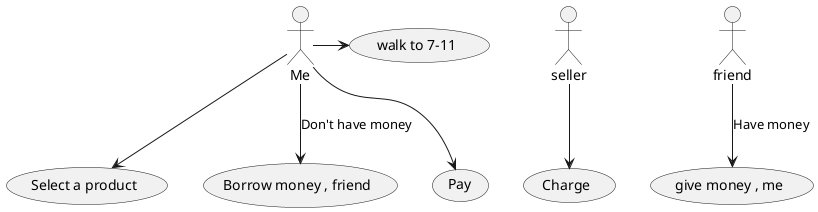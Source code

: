 @startuml
Me-> (walk to 7-11)
Me--> (Select a product) 
seller--> (Charge)
Me--> (Borrow money , friend) : Don't have money
friend -->(give money , me) : Have money
Me-->(Pay)
@enduml
